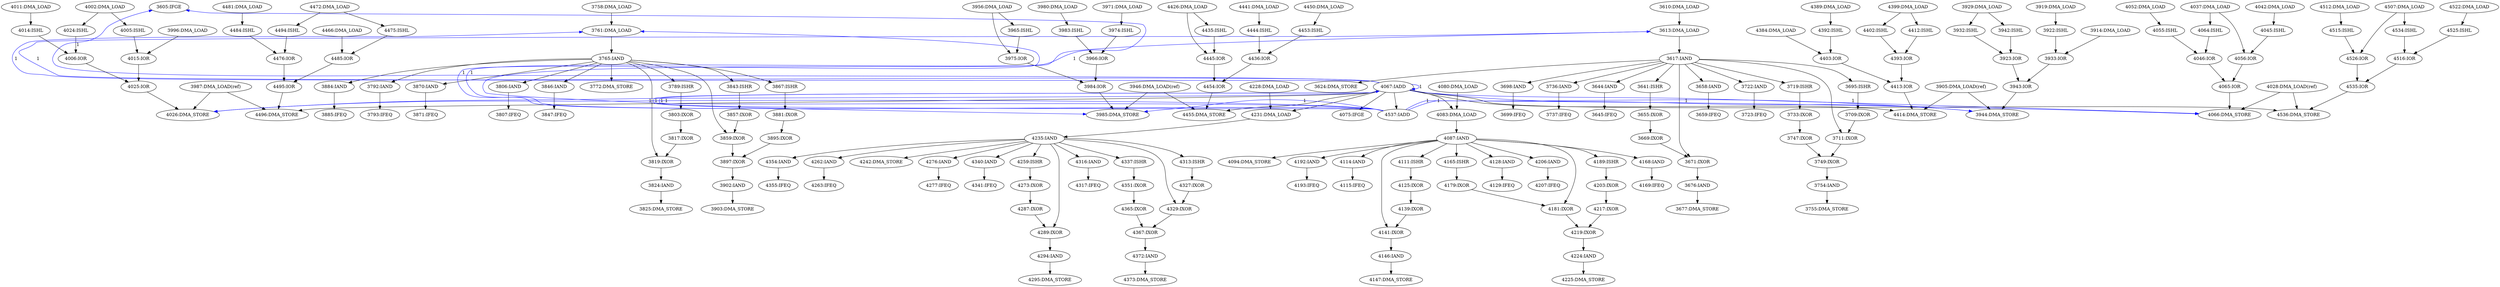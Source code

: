 digraph depgraph {
n0 [label="4024:ISHL"];
n1 [label="4002:DMA_LOAD"];
n1 -> n0;
n2 [label="4224:IAND"];
n3 [label="4219:IXOR"];
n3 -> n2;
n4 [label="3932:ISHL"];
n5 [label="3929:DMA_LOAD"];
n5 -> n4;
n6 [label="4277:IFEQ"];
n7 [label="4276:IAND"];
n7 -> n6;
n8 [label="3789:ISHR"];
n9 [label="3765:IAND"];
n9 -> n8;
n10 [label="3747:IXOR"];
n11 [label="3733:IXOR"];
n11 -> n10;
n12 [label="4005:ISHL"];
n1 -> n12;
n13 [label="4055:ISHL"];
n14 [label="4052:DMA_LOAD"];
n14 -> n13;
n15 [label="4217:IXOR"];
n16 [label="4203:IXOR"];
n16 -> n15;
n17 [label="3923:IOR"];
n4 -> n17;
n18 [label="3942:ISHL"];
n18 -> n17;
n19 [label="3669:IXOR"];
n20 [label="3655:IXOR"];
n20 -> n19;
n21 [label="4455:DMA_STORE"];
n22 [label="3946:DMA_LOAD(ref)"];
n22 -> n21;
n23 [label="4067:IADD"];
n23 -> n21;
n24 [label="4454:IOR"];
n24 -> n21;
n25 [label="3944:DMA_STORE"];
n26 [label="3905:DMA_LOAD(ref)"];
n26 -> n25;
n27 [label="3943:IOR"];
n27 -> n25;
n28 [label="3965:ISHL"];
n29 [label="3956:DMA_LOAD"];
n29 -> n28;
n30 [label="4535:IOR"];
n31 [label="4526:IOR"];
n31 -> n30;
n32 [label="4516:IOR"];
n32 -> n30;
n33 [label="4189:ISHR"];
n34 [label="4087:IAND"];
n34 -> n33;
n35 [label="4179:IXOR"];
n36 [label="4165:ISHR"];
n36 -> n35;
n37 [label="4129:IFEQ"];
n38 [label="4128:IAND"];
n38 -> n37;
n39 [label="4340:IAND"];
n40 [label="4235:IAND"];
n40 -> n39;
n41 [label="4231:DMA_LOAD"];
n41 -> n40;
n42 [label="4015:IOR"];
n43 [label="3996:DMA_LOAD"];
n43 -> n42;
n12 -> n42;
n44 [label="4294:IAND"];
n45 [label="4289:IXOR"];
n45 -> n44;
n46 [label="4207:IFEQ"];
n47 [label="4206:IAND"];
n47 -> n46;
n48 [label="4403:IOR"];
n49 [label="4384:DMA_LOAD"];
n49 -> n48;
n50 [label="4392:ISHL"];
n50 -> n48;
n51 [label="4436:IOR"];
n52 [label="4444:ISHL"];
n52 -> n51;
n53 [label="4453:ISHL"];
n53 -> n51;
n54 [label="3658:IAND"];
n55 [label="3617:IAND"];
n55 -> n54;
n56 [label="4046:IOR"];
n13 -> n56;
n57 [label="4064:ISHL"];
n57 -> n56;
n5 -> n18;
n58 [label="4515:ISHL"];
n59 [label="4512:DMA_LOAD"];
n59 -> n58;
n60 [label="3754:IAND"];
n61 [label="3749:IXOR"];
n61 -> n60;
n62 [label="3867:ISHR"];
n9 -> n62;
n63 [label="4083:DMA_LOAD"];
n63 -> n34;
n64 [label="4445:IOR"];
n65 [label="4426:DMA_LOAD"];
n65 -> n64;
n66 [label="4435:ISHL"];
n66 -> n64;
n67 [label="4475:ISHL"];
n68 [label="4472:DMA_LOAD"];
n68 -> n67;
n69 [label="3722:IAND"];
n55 -> n69;
n70 [label="3695:ISHR"];
n55 -> n70;
n71 [label="4316:IAND"];
n40 -> n71;
n72 [label="3885:IFEQ"];
n73 [label="3884:IAND"];
n73 -> n72;
n74 [label="3984:IOR"];
n75 [label="3975:IOR"];
n75 -> n74;
n76 [label="3966:IOR"];
n76 -> n74;
n77 [label="4393:IOR"];
n78 [label="4402:ISHL"];
n78 -> n77;
n79 [label="4412:ISHL"];
n79 -> n77;
n80 [label="3698:IAND"];
n55 -> n80;
n81 [label="4026:DMA_STORE"];
n82 [label="3987:DMA_LOAD(ref)"];
n82 -> n81;
n83 [label="4025:IOR"];
n83 -> n81;
n84 [label="4141:IXOR"];
n34 -> n84;
n85 [label="4139:IXOR"];
n85 -> n84;
n40 -> n7;
n86 [label="4169:IFEQ"];
n87 [label="4168:IAND"];
n87 -> n86;
n33 -> n16;
n88 [label="4329:IXOR"];
n40 -> n88;
n89 [label="4327:IXOR"];
n89 -> n88;
n90 [label="4525:ISHL"];
n91 [label="4522:DMA_LOAD"];
n91 -> n90;
n9 -> n73;
n92 [label="3719:ISHR"];
n92 -> n11;
n93 [label="4399:DMA_LOAD"];
n93 -> n79;
n94 [label="3711:IXOR"];
n55 -> n94;
n95 [label="3709:IXOR"];
n95 -> n94;
n96 [label="4485:IOR"];
n97 [label="4466:DMA_LOAD"];
n97 -> n96;
n67 -> n96;
n98 [label="3897:IXOR"];
n99 [label="3859:IXOR"];
n99 -> n98;
n100 [label="3895:IXOR"];
n100 -> n98;
n94 -> n61;
n10 -> n61;
n101 [label="4534:ISHL"];
n102 [label="4507:DMA_LOAD"];
n102 -> n101;
n103 [label="4094:DMA_STORE"];
n34 -> n103;
n104 [label="4450:DMA_LOAD"];
n104 -> n53;
n105 [label="4181:IXOR"];
n105 -> n3;
n15 -> n3;
n106 [label="3761:DMA_LOAD"];
n107 [label="3758:DMA_LOAD"];
n107 -> n106;
n108 [label="4192:IAND"];
n34 -> n108;
n109 [label="3736:IAND"];
n55 -> n109;
n110 [label="4373:DMA_STORE"];
n111 [label="4372:IAND"];
n111 -> n110;
n112 [label="3644:IAND"];
n55 -> n112;
n113 [label="3803:IXOR"];
n8 -> n113;
n34 -> n38;
n114 [label="4125:IXOR"];
n114 -> n85;
n115 [label="3624:DMA_STORE"];
n55 -> n115;
n116 [label="3881:IXOR"];
n62 -> n116;
n117 [label="4014:ISHL"];
n118 [label="4011:DMA_LOAD"];
n118 -> n117;
n70 -> n95;
n29 -> n75;
n28 -> n75;
n119 [label="4273:IXOR"];
n120 [label="4259:ISHR"];
n120 -> n119;
n121 [label="3676:IAND"];
n122 [label="3671:IXOR"];
n122 -> n121;
n64 -> n24;
n51 -> n24;
n123 [label="3613:DMA_LOAD"];
n124 [label="3610:DMA_LOAD"];
n124 -> n123;
n125 [label="3659:IFEQ"];
n54 -> n125;
n126 [label="3857:IXOR"];
n127 [label="3843:ISHR"];
n127 -> n126;
n128 [label="4355:IFEQ"];
n129 [label="4354:IAND"];
n129 -> n128;
n130 [label="3755:DMA_STORE"];
n60 -> n130;
n131 [label="3825:DMA_STORE"];
n132 [label="3824:IAND"];
n132 -> n131;
n116 -> n100;
n133 [label="4367:IXOR"];
n133 -> n111;
n134 [label="3723:IFEQ"];
n69 -> n134;
n34 -> n105;
n35 -> n105;
n42 -> n83;
n135 [label="4006:IOR"];
n135 -> n83;
n136 [label="4341:IFEQ"];
n39 -> n136;
n55 -> n92;
n137 [label="4065:IOR"];
n138 [label="4056:IOR"];
n138 -> n137;
n56 -> n137;
n139 [label="4263:IFEQ"];
n140 [label="4262:IAND"];
n140 -> n139;
n141 [label="4495:IOR"];
n96 -> n141;
n142 [label="4476:IOR"];
n142 -> n141;
n143 [label="3737:IFEQ"];
n109 -> n143;
n144 [label="4287:IXOR"];
n119 -> n144;
n145 [label="3793:IFEQ"];
n146 [label="3792:IAND"];
n146 -> n145;
n147 [label="4496:DMA_STORE"];
n82 -> n147;
n23 -> n147;
n141 -> n147;
n106 -> n9;
n148 [label="3871:IFEQ"];
n149 [label="3870:IAND"];
n149 -> n148;
n150 [label="3817:IXOR"];
n113 -> n150;
n151 [label="3807:IFEQ"];
n152 [label="3806:IAND"];
n152 -> n151;
n153 [label="4536:DMA_STORE"];
n154 [label="4028:DMA_LOAD(ref)"];
n154 -> n153;
n23 -> n153;
n30 -> n153;
n65 -> n66;
n155 [label="4484:ISHL"];
n156 [label="4481:DMA_LOAD"];
n156 -> n155;
n157 [label="4337:ISHR"];
n40 -> n157;
n93 -> n78;
n158 [label="4414:DMA_STORE"];
n26 -> n158;
n23 -> n158;
n159 [label="4413:IOR"];
n159 -> n158;
n160 [label="3846:IAND"];
n9 -> n160;
n161 [label="4242:DMA_STORE"];
n40 -> n161;
n162 [label="4111:ISHR"];
n162 -> n114;
n163 [label="4313:ISHR"];
n163 -> n89;
n164 [label="4193:IFEQ"];
n108 -> n164;
n165 [label="3699:IFEQ"];
n80 -> n165;
n9 -> n152;
n88 -> n133;
n166 [label="4365:IXOR"];
n166 -> n133;
n167 [label="3933:IOR"];
n167 -> n27;
n17 -> n27;
n40 -> n140;
n34 -> n87;
n168 [label="3819:IXOR"];
n9 -> n168;
n150 -> n168;
n169 [label="4317:IFEQ"];
n71 -> n169;
n170 [label="4295:DMA_STORE"];
n44 -> n170;
n171 [label="3847:IFEQ"];
n160 -> n171;
n172 [label="3985:DMA_STORE"];
n22 -> n172;
n74 -> n172;
n173 [label="4228:DMA_LOAD"];
n173 -> n41;
n23 -> n41;
n174 [label="4075:IFGE"];
n23 -> n174;
n175 [label="4037:DMA_LOAD"];
n175 -> n57;
n175 -> n138;
n176 [label="4045:ISHL"];
n176 -> n138;
n123 -> n55;
n40 -> n120;
n177 [label="4042:DMA_LOAD"];
n177 -> n176;
n178 [label="3903:DMA_STORE"];
n179 [label="3902:IAND"];
n179 -> n178;
n180 [label="3974:ISHL"];
n181 [label="3971:DMA_LOAD"];
n181 -> n180;
n182 [label="4351:IXOR"];
n182 -> n166;
n9 -> n99;
n126 -> n99;
n40 -> n163;
n183 [label="3645:IFEQ"];
n112 -> n183;
n48 -> n159;
n77 -> n159;
n184 [label="3983:ISHL"];
n185 [label="3980:DMA_LOAD"];
n185 -> n184;
n186 [label="4114:IAND"];
n34 -> n186;
n9 -> n149;
n187 [label="4537:IADD"];
n23 -> n187;
n188 [label="4115:IFEQ"];
n186 -> n188;
n189 [label="4080:DMA_LOAD"];
n189 -> n63;
n23 -> n63;
n190 [label="4066:DMA_STORE"];
n154 -> n190;
n137 -> n190;
n191 [label="3772:DMA_STORE"];
n9 -> n191;
n9 -> n146;
n34 -> n36;
n192 [label="3641:ISHR"];
n55 -> n192;
n55 -> n122;
n19 -> n122;
n155 -> n142;
n193 [label="4494:ISHL"];
n193 -> n142;
n194 [label="3922:ISHL"];
n195 [label="3919:DMA_LOAD"];
n195 -> n194;
n196 [label="4389:DMA_LOAD"];
n196 -> n50;
n197 [label="3677:DMA_STORE"];
n121 -> n197;
n180 -> n76;
n184 -> n76;
n198 [label="4225:DMA_STORE"];
n2 -> n198;
n68 -> n193;
n9 -> n127;
n98 -> n179;
n102 -> n31;
n58 -> n31;
n168 -> n132;
n157 -> n182;
n34 -> n162;
n34 -> n47;
n40 -> n129;
n199 [label="3914:DMA_LOAD"];
n199 -> n167;
n194 -> n167;
n200 [label="4441:DMA_LOAD"];
n200 -> n52;
n117 -> n135;
n0 -> n135;
n201 [label="4147:DMA_STORE"];
n202 [label="4146:IAND"];
n202 -> n201;
n90 -> n32;
n101 -> n32;
n84 -> n202;
n192 -> n20;
n40 -> n45;
n144 -> n45;
n187 -> n190 [constraint=false,color=blue,label="1"];
n187 -> n23 [constraint=false,color=blue,label="1"];
n187 -> n106 [constraint=false,color=blue,label="1"];
n203 [label="3605:IFGE"];
n187 -> n203 [constraint=false,color=blue,label="1"];
n187 -> n172 [constraint=false,color=blue,label="1"];
n187 -> n81 [constraint=false,color=blue,label="1"];
n187 -> n25 [constraint=false,color=blue,label="1"];
n187 -> n123 [constraint=false,color=blue,label="1"];
n23 -> n190 [constraint=false,color=blue,label="1"];
n23 -> n23 [constraint=false,color=blue,label="1"];
n23 -> n106 [constraint=false,color=blue,label="1"];
n23 -> n203 [constraint=false,color=blue,label="1"];
n23 -> n172 [constraint=false,color=blue,label="1"];
n23 -> n81 [constraint=false,color=blue,label="1"];
n23 -> n25 [constraint=false,color=blue,label="1"];
n23 -> n123 [constraint=false,color=blue,label="1"];
}